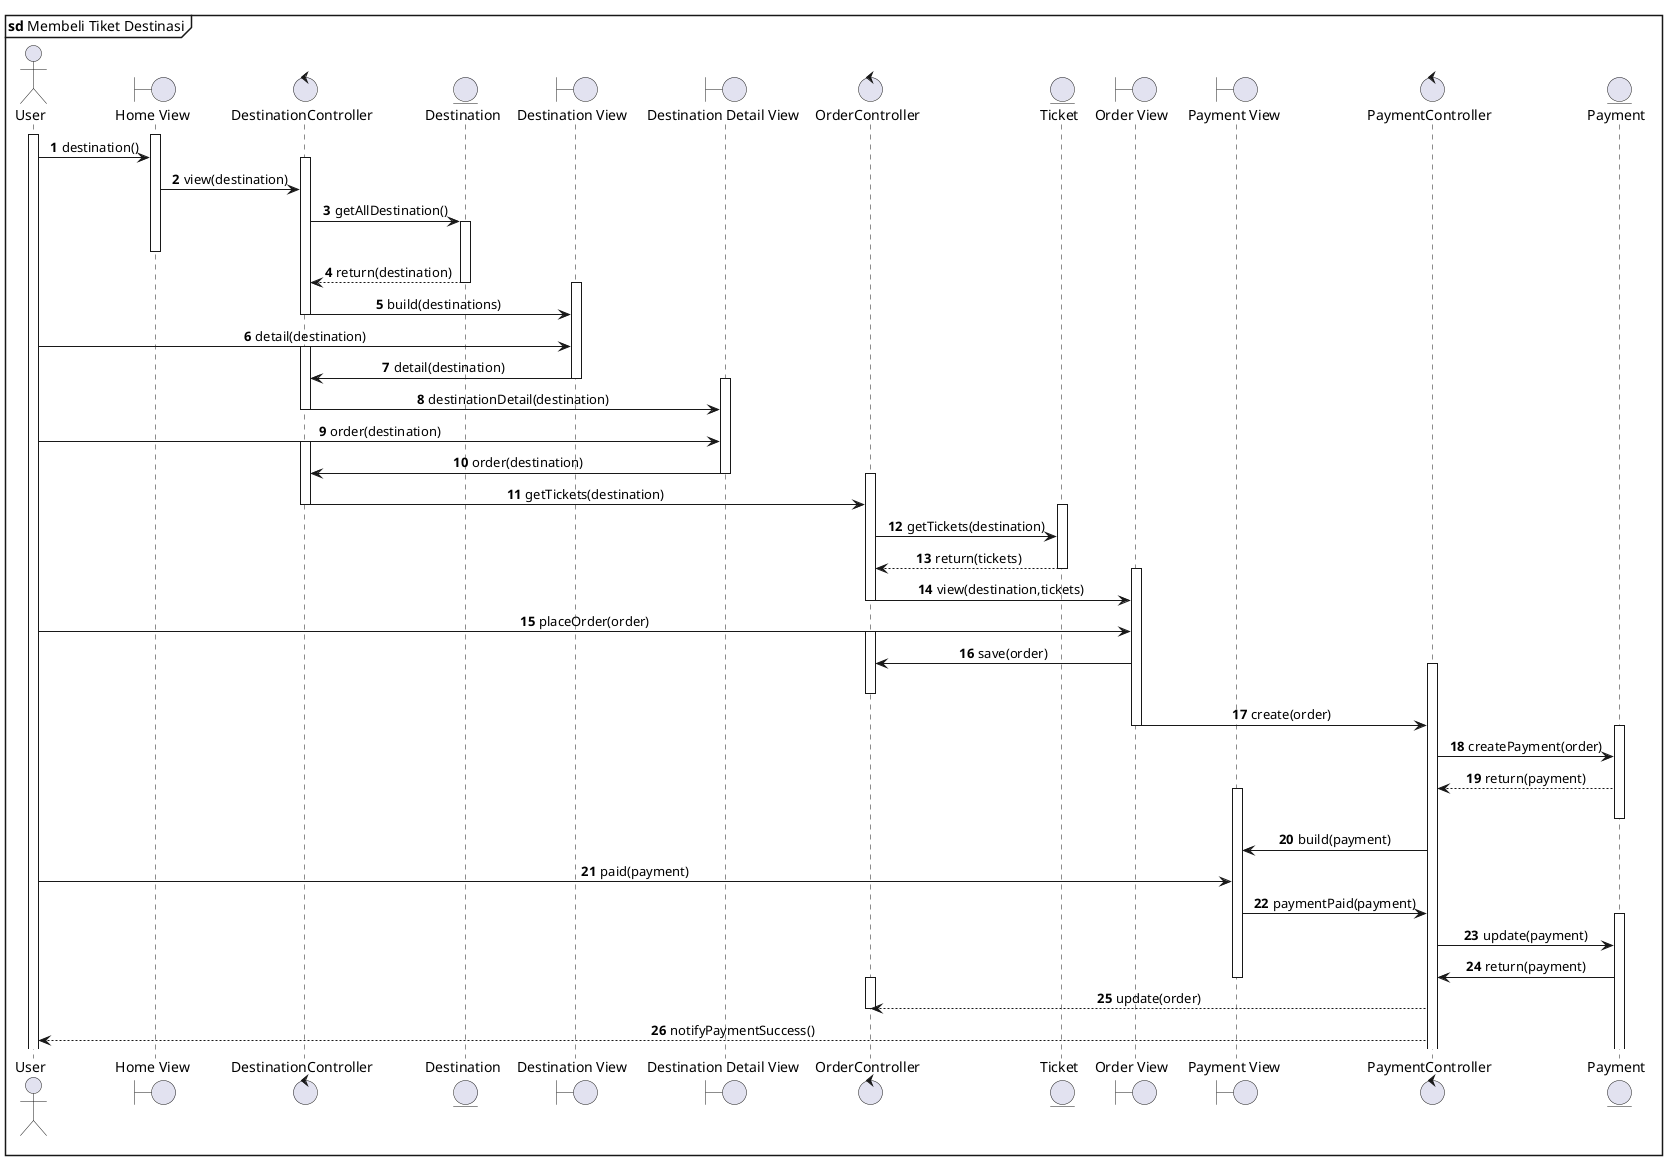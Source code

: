 @startuml Membeli Tiket Destinasi
mainframe **sd** Membeli Tiket Destinasi
actor "User" as User
boundary "Home View" as HomeView
control DestinationController 
entity Destination as DestinationModel
boundary "Destination View " as DestinationView
entity Ticket as TicketModel
boundary "Destination Detail View" as  DestinationDetailView
control OrderController
entity Ticket as TicketModel
boundary "Order View " as OrderView
boundary "Payment View" as PaymentView
control PaymentController
entity Payment as PaymentModel

autonumber
' autoactivate on
skinparam SequenceMessageAlignment center

activate User
activate HomeView
User->HomeView: destination()
activate DestinationController
HomeView->DestinationController: view(destination)
DestinationController->DestinationModel: getAllDestination()
activate DestinationModel
deactivate HomeView
DestinationModel-->DestinationController: return(destination)
deactivate DestinationModel
activate DestinationView
DestinationController->DestinationView: build(destinations)
deactivate DestinationController
User->DestinationView: detail(destination)
activate DestinationController
DestinationView->DestinationController: detail(destination)
deactivate DestinationView
activate DestinationDetailView
DestinationController->DestinationDetailView: destinationDetail(destination)
deactivate DestinationController
User->DestinationDetailView: order(destination)
activate DestinationController
DestinationDetailView->DestinationController: order(destination)
deactivate DestinationDetailView
activate OrderController
DestinationController-> OrderController: getTickets(destination)
deactivate DestinationController
activate TicketModel
OrderController-> TicketModel: getTickets(destination)
TicketModel-->OrderController: return(tickets)
deactivate TicketModel
activate OrderView
OrderController->OrderView: view(destination,tickets)
deactivate OrderController
User->OrderView: placeOrder(order)
activate OrderController
OrderView->OrderController: save(order)
activate PaymentController
deactivate OrderController
OrderView->PaymentController: create(order)
deactivate OrderView
activate PaymentModel
PaymentController->PaymentModel: createPayment(order)
PaymentModel--> PaymentController: return(payment)
activate PaymentView
deactivate PaymentModel

PaymentController->PaymentView: build(payment)
User->PaymentView: paid(payment)
PaymentView->PaymentController: paymentPaid(payment)
activate PaymentModel
PaymentController->PaymentModel: update(payment)
PaymentModel-> PaymentController: return(payment)
deactivate PaymentView
activate OrderController
PaymentController-->OrderController: update(order)
deactivate OrderController
PaymentController-->User: notifyPaymentSuccess()


@enduml